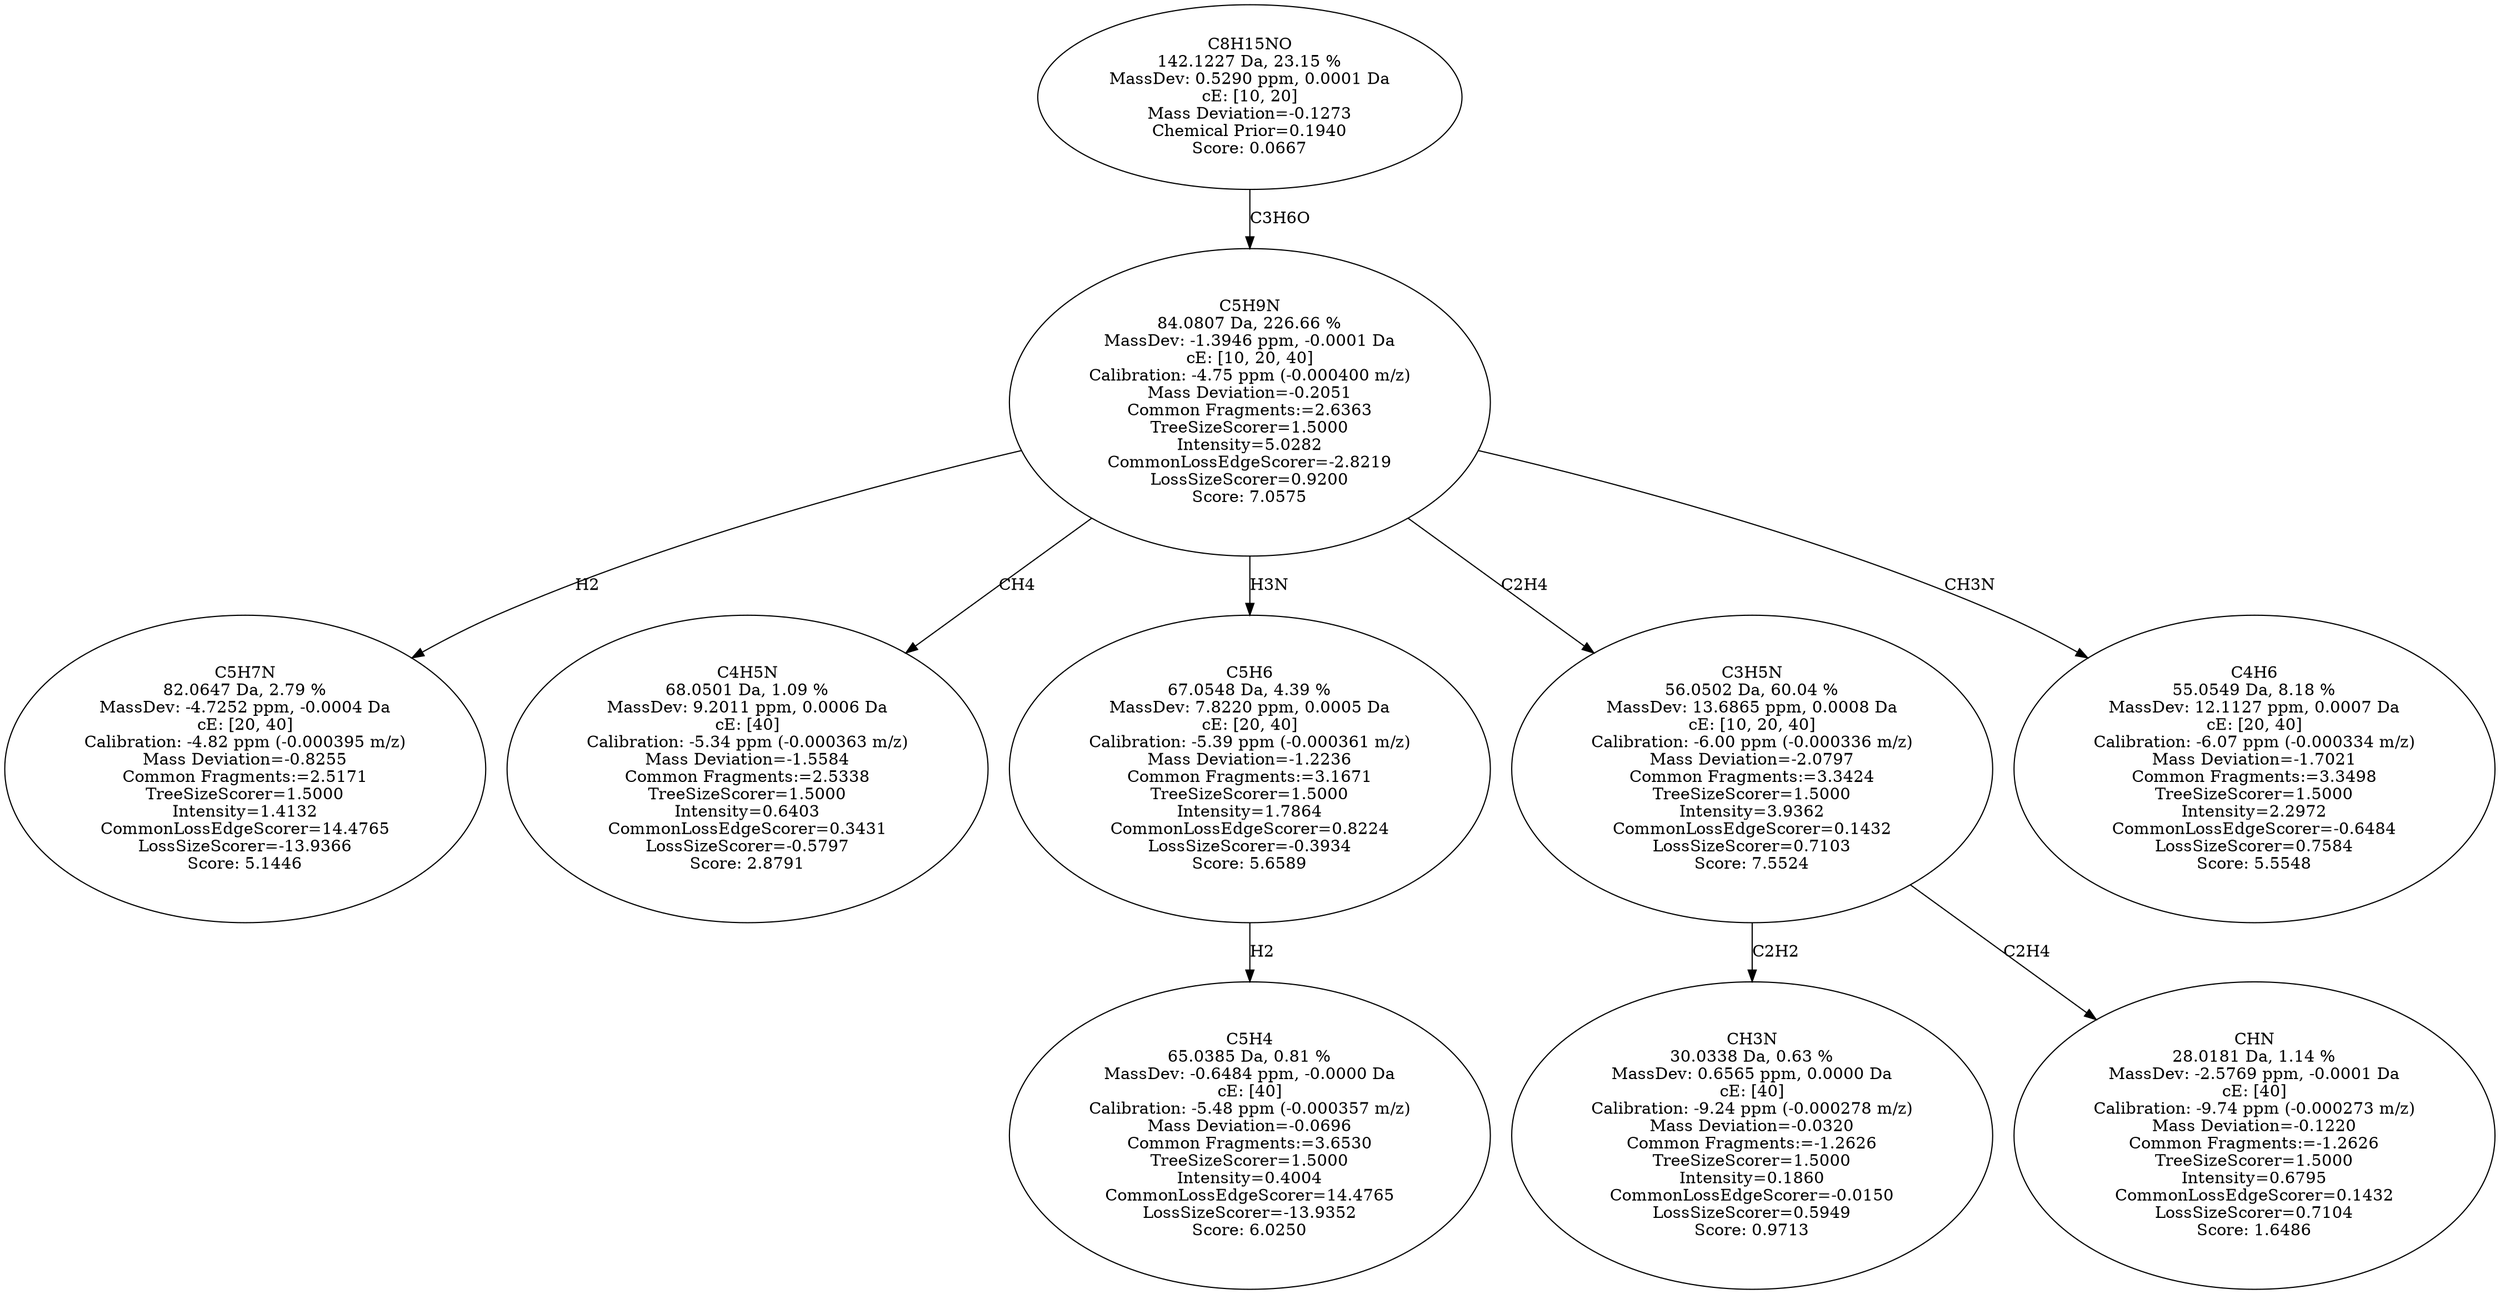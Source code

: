 strict digraph {
v1 [label="C5H7N\n82.0647 Da, 2.79 %\nMassDev: -4.7252 ppm, -0.0004 Da\ncE: [20, 40]\nCalibration: -4.82 ppm (-0.000395 m/z)\nMass Deviation=-0.8255\nCommon Fragments:=2.5171\nTreeSizeScorer=1.5000\nIntensity=1.4132\nCommonLossEdgeScorer=14.4765\nLossSizeScorer=-13.9366\nScore: 5.1446"];
v2 [label="C4H5N\n68.0501 Da, 1.09 %\nMassDev: 9.2011 ppm, 0.0006 Da\ncE: [40]\nCalibration: -5.34 ppm (-0.000363 m/z)\nMass Deviation=-1.5584\nCommon Fragments:=2.5338\nTreeSizeScorer=1.5000\nIntensity=0.6403\nCommonLossEdgeScorer=0.3431\nLossSizeScorer=-0.5797\nScore: 2.8791"];
v3 [label="C5H4\n65.0385 Da, 0.81 %\nMassDev: -0.6484 ppm, -0.0000 Da\ncE: [40]\nCalibration: -5.48 ppm (-0.000357 m/z)\nMass Deviation=-0.0696\nCommon Fragments:=3.6530\nTreeSizeScorer=1.5000\nIntensity=0.4004\nCommonLossEdgeScorer=14.4765\nLossSizeScorer=-13.9352\nScore: 6.0250"];
v4 [label="C5H6\n67.0548 Da, 4.39 %\nMassDev: 7.8220 ppm, 0.0005 Da\ncE: [20, 40]\nCalibration: -5.39 ppm (-0.000361 m/z)\nMass Deviation=-1.2236\nCommon Fragments:=3.1671\nTreeSizeScorer=1.5000\nIntensity=1.7864\nCommonLossEdgeScorer=0.8224\nLossSizeScorer=-0.3934\nScore: 5.6589"];
v5 [label="CH3N\n30.0338 Da, 0.63 %\nMassDev: 0.6565 ppm, 0.0000 Da\ncE: [40]\nCalibration: -9.24 ppm (-0.000278 m/z)\nMass Deviation=-0.0320\nCommon Fragments:=-1.2626\nTreeSizeScorer=1.5000\nIntensity=0.1860\nCommonLossEdgeScorer=-0.0150\nLossSizeScorer=0.5949\nScore: 0.9713"];
v6 [label="CHN\n28.0181 Da, 1.14 %\nMassDev: -2.5769 ppm, -0.0001 Da\ncE: [40]\nCalibration: -9.74 ppm (-0.000273 m/z)\nMass Deviation=-0.1220\nCommon Fragments:=-1.2626\nTreeSizeScorer=1.5000\nIntensity=0.6795\nCommonLossEdgeScorer=0.1432\nLossSizeScorer=0.7104\nScore: 1.6486"];
v7 [label="C3H5N\n56.0502 Da, 60.04 %\nMassDev: 13.6865 ppm, 0.0008 Da\ncE: [10, 20, 40]\nCalibration: -6.00 ppm (-0.000336 m/z)\nMass Deviation=-2.0797\nCommon Fragments:=3.3424\nTreeSizeScorer=1.5000\nIntensity=3.9362\nCommonLossEdgeScorer=0.1432\nLossSizeScorer=0.7103\nScore: 7.5524"];
v8 [label="C4H6\n55.0549 Da, 8.18 %\nMassDev: 12.1127 ppm, 0.0007 Da\ncE: [20, 40]\nCalibration: -6.07 ppm (-0.000334 m/z)\nMass Deviation=-1.7021\nCommon Fragments:=3.3498\nTreeSizeScorer=1.5000\nIntensity=2.2972\nCommonLossEdgeScorer=-0.6484\nLossSizeScorer=0.7584\nScore: 5.5548"];
v9 [label="C5H9N\n84.0807 Da, 226.66 %\nMassDev: -1.3946 ppm, -0.0001 Da\ncE: [10, 20, 40]\nCalibration: -4.75 ppm (-0.000400 m/z)\nMass Deviation=-0.2051\nCommon Fragments:=2.6363\nTreeSizeScorer=1.5000\nIntensity=5.0282\nCommonLossEdgeScorer=-2.8219\nLossSizeScorer=0.9200\nScore: 7.0575"];
v10 [label="C8H15NO\n142.1227 Da, 23.15 %\nMassDev: 0.5290 ppm, 0.0001 Da\ncE: [10, 20]\nMass Deviation=-0.1273\nChemical Prior=0.1940\nScore: 0.0667"];
v9 -> v1 [label="H2"];
v9 -> v2 [label="CH4"];
v4 -> v3 [label="H2"];
v9 -> v4 [label="H3N"];
v7 -> v5 [label="C2H2"];
v7 -> v6 [label="C2H4"];
v9 -> v7 [label="C2H4"];
v9 -> v8 [label="CH3N"];
v10 -> v9 [label="C3H6O"];
}